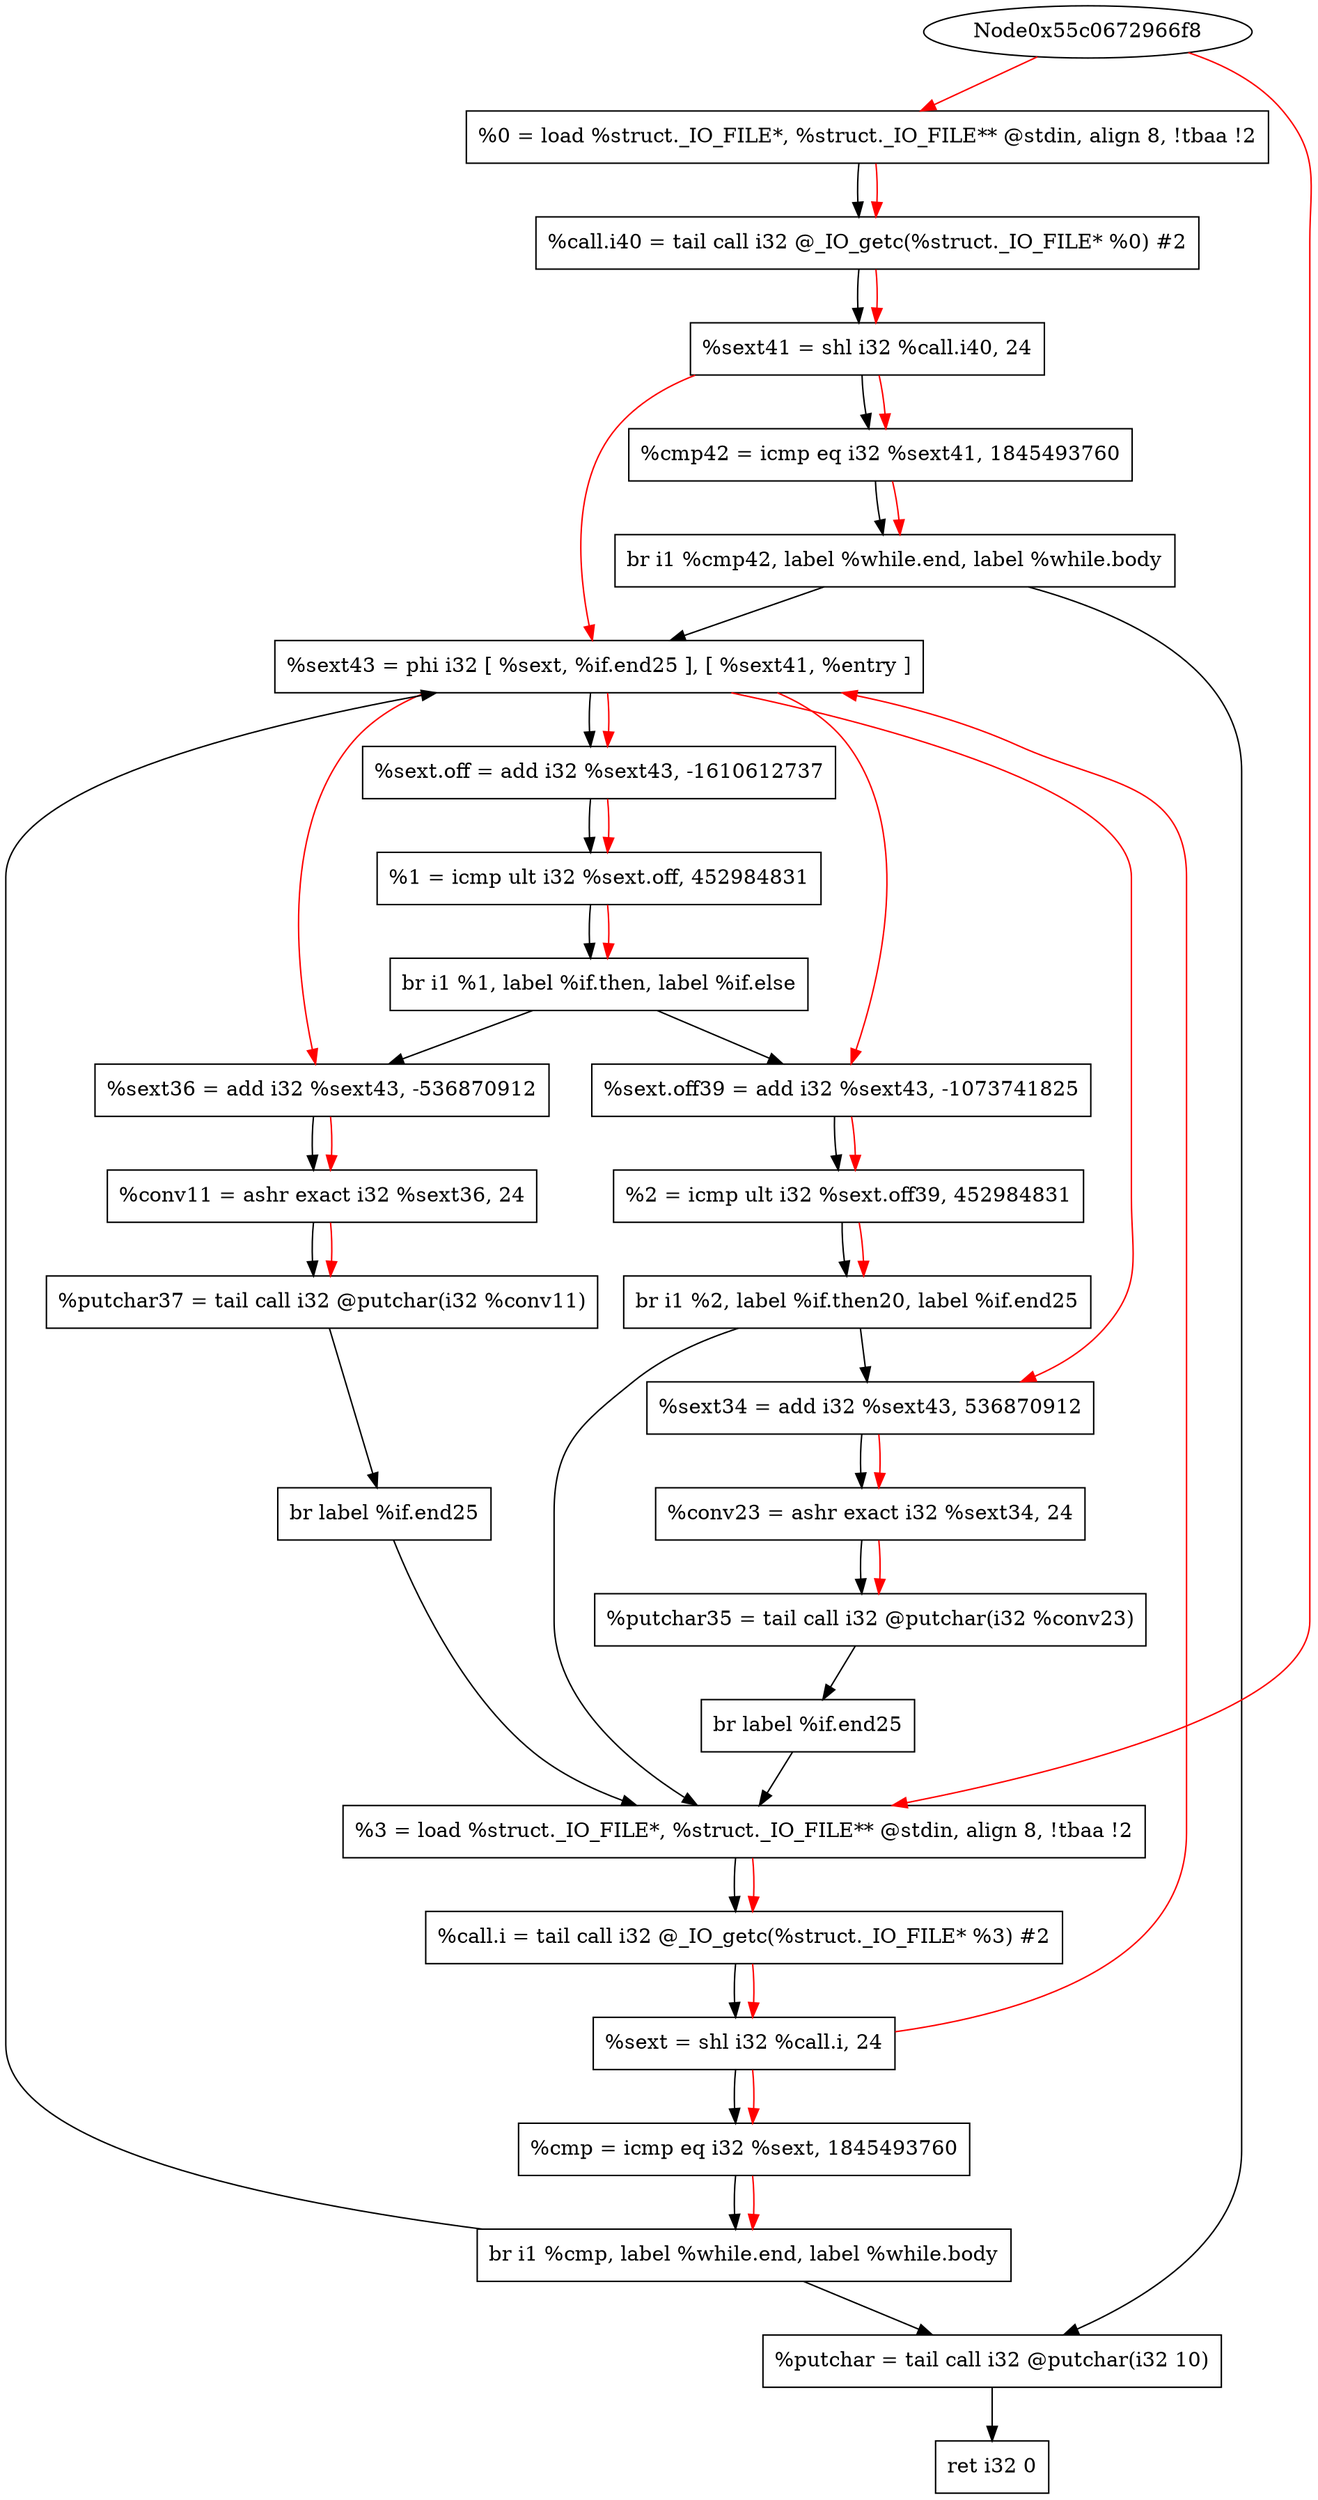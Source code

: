 digraph "CDFG for'func' function" {
	Node0x55c067296e78[shape=record, label="  %0 = load %struct._IO_FILE*, %struct._IO_FILE** @stdin, align 8, !tbaa !2"];
	Node0x55c067297ec0[shape=record, label="  %call.i40 = tail call i32 @_IO_getc(%struct._IO_FILE* %0) #2"];
	Node0x55c067298600[shape=record, label="  %sext41 = shl i32 %call.i40, 24"];
	Node0x55c0672986a0[shape=record, label="  %cmp42 = icmp eq i32 %sext41, 1845493760"];
	Node0x55c06722c228[shape=record, label="  br i1 %cmp42, label %while.end, label %while.body"];
	Node0x55c0672989f8[shape=record, label="  %sext43 = phi i32 [ %sext, %if.end25 ], [ %sext41, %entry ]"];
	Node0x55c067298b10[shape=record, label="  %sext.off = add i32 %sext43, -1610612737"];
	Node0x55c067298be0[shape=record, label="  %1 = icmp ult i32 %sext.off, 452984831"];
	Node0x55c06722c348[shape=record, label="  br i1 %1, label %if.then, label %if.else"];
	Node0x55c067298e20[shape=record, label="  %sext36 = add i32 %sext43, -536870912"];
	Node0x55c067298eb0[shape=record, label="  %conv11 = ashr exact i32 %sext36, 24"];
	Node0x55c067299130[shape=record, label="  %putchar37 = tail call i32 @putchar(i32 %conv11)"];
	Node0x55c067299218[shape=record, label="  br label %if.end25"];
	Node0x55c0672992c0[shape=record, label="  %sext.off39 = add i32 %sext43, -1073741825"];
	Node0x55c067299360[shape=record, label="  %2 = icmp ult i32 %sext.off39, 452984831"];
	Node0x55c06722c588[shape=record, label="  br i1 %2, label %if.then20, label %if.end25"];
	Node0x55c0672994b0[shape=record, label="  %sext34 = add i32 %sext43, 536870912"];
	Node0x55c067299520[shape=record, label="  %conv23 = ashr exact i32 %sext34, 24"];
	Node0x55c0672995d0[shape=record, label="  %putchar35 = tail call i32 @putchar(i32 %conv23)"];
	Node0x55c067298d78[shape=record, label="  br label %if.end25"];
	Node0x55c0672989a8[shape=record, label="  %3 = load %struct._IO_FILE*, %struct._IO_FILE** @stdin, align 8, !tbaa !2"];
	Node0x55c067299d00[shape=record, label="  %call.i = tail call i32 @_IO_getc(%struct._IO_FILE* %3) #2"];
	Node0x55c067299dd0[shape=record, label="  %sext = shl i32 %call.i, 24"];
	Node0x55c067299e40[shape=record, label="  %cmp = icmp eq i32 %sext, 1845493760"];
	Node0x55c067299ee8[shape=record, label="  br i1 %cmp, label %while.end, label %while.body"];
	Node0x55c067299f80[shape=record, label="  %putchar = tail call i32 @putchar(i32 10)"];
	Node0x55c067298798[shape=record, label="  ret i32 0"];
	Node0x55c067296e78 -> Node0x55c067297ec0
	Node0x55c067297ec0 -> Node0x55c067298600
	Node0x55c067298600 -> Node0x55c0672986a0
	Node0x55c0672986a0 -> Node0x55c06722c228
	Node0x55c06722c228 -> Node0x55c067299f80
	Node0x55c06722c228 -> Node0x55c0672989f8
	Node0x55c0672989f8 -> Node0x55c067298b10
	Node0x55c067298b10 -> Node0x55c067298be0
	Node0x55c067298be0 -> Node0x55c06722c348
	Node0x55c06722c348 -> Node0x55c067298e20
	Node0x55c06722c348 -> Node0x55c0672992c0
	Node0x55c067298e20 -> Node0x55c067298eb0
	Node0x55c067298eb0 -> Node0x55c067299130
	Node0x55c067299130 -> Node0x55c067299218
	Node0x55c067299218 -> Node0x55c0672989a8
	Node0x55c0672992c0 -> Node0x55c067299360
	Node0x55c067299360 -> Node0x55c06722c588
	Node0x55c06722c588 -> Node0x55c0672994b0
	Node0x55c06722c588 -> Node0x55c0672989a8
	Node0x55c0672994b0 -> Node0x55c067299520
	Node0x55c067299520 -> Node0x55c0672995d0
	Node0x55c0672995d0 -> Node0x55c067298d78
	Node0x55c067298d78 -> Node0x55c0672989a8
	Node0x55c0672989a8 -> Node0x55c067299d00
	Node0x55c067299d00 -> Node0x55c067299dd0
	Node0x55c067299dd0 -> Node0x55c067299e40
	Node0x55c067299e40 -> Node0x55c067299ee8
	Node0x55c067299ee8 -> Node0x55c067299f80
	Node0x55c067299ee8 -> Node0x55c0672989f8
	Node0x55c067299f80 -> Node0x55c067298798
edge [color=red]
	Node0x55c0672966f8 -> Node0x55c067296e78
	Node0x55c067296e78 -> Node0x55c067297ec0
	Node0x55c067297ec0 -> Node0x55c067298600
	Node0x55c067298600 -> Node0x55c0672986a0
	Node0x55c0672986a0 -> Node0x55c06722c228
	Node0x55c067299dd0 -> Node0x55c0672989f8
	Node0x55c067298600 -> Node0x55c0672989f8
	Node0x55c0672989f8 -> Node0x55c067298b10
	Node0x55c067298b10 -> Node0x55c067298be0
	Node0x55c067298be0 -> Node0x55c06722c348
	Node0x55c0672989f8 -> Node0x55c067298e20
	Node0x55c067298e20 -> Node0x55c067298eb0
	Node0x55c067298eb0 -> Node0x55c067299130
	Node0x55c0672989f8 -> Node0x55c0672992c0
	Node0x55c0672992c0 -> Node0x55c067299360
	Node0x55c067299360 -> Node0x55c06722c588
	Node0x55c0672989f8 -> Node0x55c0672994b0
	Node0x55c0672994b0 -> Node0x55c067299520
	Node0x55c067299520 -> Node0x55c0672995d0
	Node0x55c0672966f8 -> Node0x55c0672989a8
	Node0x55c0672989a8 -> Node0x55c067299d00
	Node0x55c067299d00 -> Node0x55c067299dd0
	Node0x55c067299dd0 -> Node0x55c067299e40
	Node0x55c067299e40 -> Node0x55c067299ee8
}
